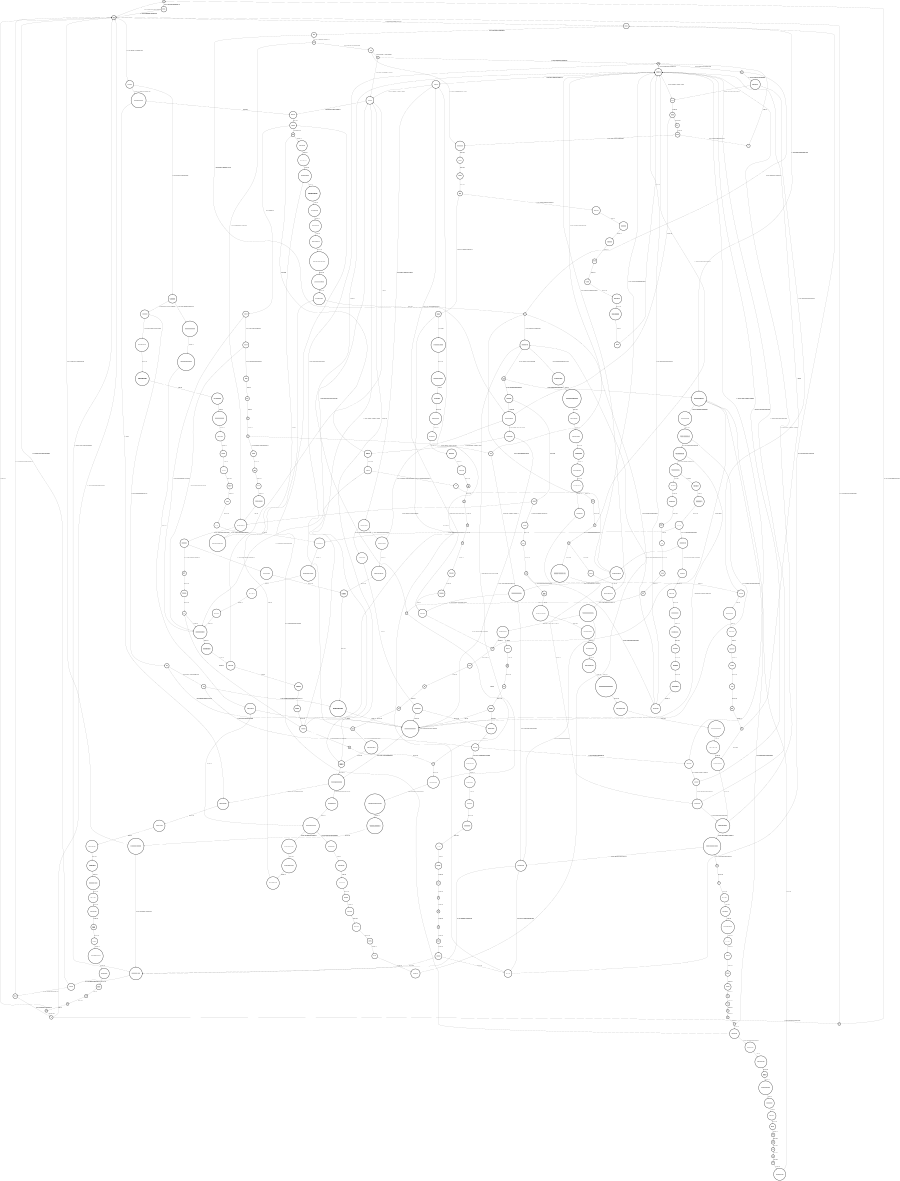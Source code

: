 digraph  {
size = "6,8.5";
ratio = "fill";
node
[shape = circle];
node [fontsize = 24];
node [penwidth = 5];
edge [fontsize = 24];
node [fontname = "CMU Serif Roman"];
graph [fontname = "CMU Serif Roman"];
edge [fontname = "CMU Serif Roman"];
A -> QQ [label = "1|0:0.03292181069958848\l"];
A -> SSSS [label = "0|0:0.9670781893004116\l"];
B -> EE [label = "0|0:0.25\l"];
B -> QQ [label = "1|0:0.75\l"];
C -> R [label = "0|0:0.9580246913580247\l"];
C -> SSSSSS [label = "1|0:0.04197530864197531\l"];
D -> A [label = "0|0:0.9700598802395209\l"];
D -> QQ [label = "1|0:0.029940119760479042\l"];
E -> B [label = "0|0:1.0\l"];
F -> QQQQ [label = "1|0:0.5\l"];
F -> SSSSSSSSSSS [label = "0|0:0.5\l"];
G -> IIIIIII [label = "1|0:0.05\l"];
G -> QQQQQQQQQQQ [label = "0|0:0.95\l"];
H -> ZZZ [label = "0|0:1.0\l"];
I -> T [label = "0|0:0.5\l"];
I -> QQQQ [label = "1|0:0.5\l"];
J -> G [label = "0|0:0.9090909090909091\l"];
J -> QQQQ [label = "1|0:0.09090909090909091\l"];
K -> P [label = "0|0:1.0\l"];
L -> AAAAAAA [label = "0|0:1.0\l"];
M -> TT [label = "1|0:1.0\l"];
N -> L [label = "1|0:1.0\l"];
O -> N [label = "1|0:1.0\l"];
P -> LLLLLLL [label = "1|0:1.0\l"];
Q -> S [label = "0|0:0.958997722095672\l"];
Q -> BBBBBBB [label = "1|0:0.04100227790432802\l"];
R -> Q [label = "0|0:0.9799107142857143\l"];
R -> QQQQ [label = "1|0:0.020089285714285716\l"];
S -> NNNNNN [label = "1|0:0.0457516339869281\l"];
S -> RRRRRRRRRR [label = "0|0:0.954248366013072\l"];
T -> SSSSSSSSSS [label = "0|0:1.0\l"];
U -> YYY [label = "0|0:0.9655172413793104\l"];
U -> XXXX [label = "1|0:0.034482758620689655\l"];
V -> U [label = "0|0:1.0\l"];
W -> H [label = "0|0:1.0\l"];
X -> W [label = "0|0:1.0\l"];
Y -> OOOO [label = "0|0:1.0\l"];
Z -> Y [label = "0|0:1.0\l"];
AA -> M [label = "0|0:1.0\l"];
BB -> AA [label = "0|0:1.0\l"];
CC -> BBBB [label = "0|0:1.0\l"];
DD -> R [label = "0|0:0.9333333333333333\l"];
DD -> KKKKKKKKKK [label = "1|0:0.06666666666666667\l"];
EE -> D [label = "0|0:0.9709302325581395\l"];
EE -> QQ [label = "1|0:0.029069767441860465\l"];
FF -> E [label = "0|0:1.0\l"];
GG -> V [label = "0|0:1.0\l"];
HH -> X [label = "0|0:1.0\l"];
II -> T [label = "0|0:1.0\l"];
JJ -> Z [label = "0|0:1.0\l"];
KK -> BB [label = "0|0:1.0\l"];
LL -> R [label = "0|0:1.0\l"];
MM -> SS [label = "0|0:1.0\l"];
NN -> F [label = "0|0:1.0\l"];
OO -> I [label = "0|0:1.0\l"];
PP -> J [label = "0|0:1.0\l"];
QQ -> HHH [label = "0|0:0.8637992831541219\l"];
QQ -> ZZZZZZ [label = "1|0:0.13620071684587814\l"];
RR -> VVVVVVVV [label = "0|0:1.0\l"];
SS -> CCCCCCC [label = "0|0:0.9444444444444444\l"];
SS -> JJJJJJJ [label = "1|0:0.05555555555555555\l"];
TT -> EEEEEEEEEE [label = "0|0:1.0\l"];
UU -> O [label = "0|0:1.0\l"];
VV -> UU [label = "1|0:1.0\l"];
WW -> C [label = "0|0:0.9529411764705882\l"];
WW -> UUUUUU [label = "1|0:0.047058823529411764\l"];
XX -> DD [label = "0|0:1.0\l"];
YY -> WW [label = "0|0:0.9550561797752809\l"];
YY -> WWWWWW [label = "1|0:0.0449438202247191\l"];
ZZ -> XX [label = "0|0:1.0\l"];
AAA -> UUU [label = "0|0:1.0\l"];
BBB -> YY [label = "0|0:0.9468085106382979\l"];
BBB -> GGGGGGGGG [label = "1|0:0.05319148936170213\l"];
CCC -> ZZ [label = "0|0:1.0\l"];
DDD -> LLL [label = "0|0:0.94\l"];
DDD -> GGGGGGGGG [label = "1|0:0.06\l"];
EEE -> AAA [label = "0|0:1.0\l"];
FFF -> DDDD [label = "0|0:1.0\l"];
GGG -> WWW [label = "0|0:1.0\l"];
HHH -> BBB [label = "0|0:0.9591836734693877\l"];
HHH -> DDDDDDDDDD [label = "1|0:0.04081632653061224\l"];
III -> CCC [label = "0|0:0.9375\l"];
III -> DDDDDDDDDD [label = "1|0:0.0625\l"];
JJJ -> CC [label = "0|0:1.0\l"];
KKK -> LL [label = "0|0:0.9787234042553191\l"];
KKK -> UUUUUU [label = "1|0:0.02127659574468085\l"];
LLL -> KKK [label = "0|0:1.0\l"];
MMM -> MM [label = "0|0:1.0\l"];
NNN -> MMM [label = "0|0:0.9473684210526315\l"];
NNN -> WWWWWW [label = "1|0:0.05263157894736842\l"];
OOO -> RRRRRRR [label = "0|0:1.0\l"];
PPP -> OOO [label = "0|0:1.0\l"];
QQQ -> HHHH [label = "0|0:0.95\l"];
QQQ -> OOOOOOOOO [label = "1|0:0.05\l"];
RRR -> QQQ [label = "0|0:0.9523809523809523\l"];
RRR -> XXXXXX [label = "1|0:0.047619047619047616\l"];
SSS -> LLLLLL [label = "0|0:0.9811320754716981\l"];
SSS -> BBBBBBBBBBBB [label = "1|0:0.018867924528301886\l"];
TTT -> SSS [label = "0|0:0.9137931034482759\l"];
TTT -> HHHHHHHHHHH [label = "1|0:0.08620689655172414\l"];
UUU -> OO [label = "0|0:1.0\l"];
VVV -> PP [label = "0|0:1.0\l"];
WWW -> VV [label = "0|0:1.0\l"];
XXX -> EE [label = "0|0:0.9735349716446124\l"];
XXX -> QQ [label = "1|0:0.026465028355387523\l"];
YYY -> QQQQ [label = "1|0:0.14285714285714285\l"];
YYY -> NNNNNNNNNN [label = "0|0:0.8571428571428571\l"];
ZZZ -> XXXXX [label = "0|0:1.0\l"];
AAAA -> FFFF [label = "0|0:0.9666666666666667\l"];
AAAA -> DDDDDDDDD [label = "1|0:0.03333333333333333\l"];
BBBB -> PPPPPPPP [label = "0|0:0.0\l"];
BBBB -> HHHHHHHHHHH [label = "1|0:1.0\l"];
CCCC -> AAAA [label = "0|0:0.967741935483871\l"];
CCCC -> DDDDDDDDD [label = "1|0:0.03225806451612903\l"];
DDDD -> IIII [label = "0|0:1.0\l"];
EEEE -> FF [label = "0|0:1.0\l"];
FFFF -> GG [label = "0|0:1.0\l"];
GGGG -> HH [label = "0|0:1.0\l"];
HHHH -> II [label = "0|0:0.9772727272727273\l"];
HHHH -> SSSSSS [label = "1|0:0.022727272727272728\l"];
IIII -> HHHH [label = "0|0:0.8\l"];
IIII -> DDDDDDDDD [label = "1|0:0.2\l"];
JJJJ -> JJ [label = "0|0:1.0\l"];
KKKK -> KK [label = "0|0:1.0\l"];
LLLL -> NN [label = "0|0:1.0\l"];
MMMM -> III [label = "0|0:0.8823529411764706\l"];
MMMM -> IIIIIIIIII [label = "1|0:0.11764705882352941\l"];
NNNN -> MMMM [label = "1|0:1.0\l"];
OOOO -> NNNN [label = "0|0:1.0\l"];
PPPP -> ZZZZ [label = "0|0:1.0\l"];
QQQQ -> IIIII [label = "0|0:0.9428571428571428\l"];
QQQQ -> IIIIIIIIII [label = "1|0:0.05714285714285714\l"];
RRRR -> QQQQ [label = "1|0:1.0\l"];
SSSS -> QQ [label = "1|0:0.04468085106382979\l"];
TTTT -> PPPPPPP [label = "0|0:1.0\l"];
UUUU -> QQQQ [label = "1|0:0.01818181818181818\l"];
UUUU -> YYYYYYYY [label = "0|0:0.9818181818181818\l"];
VVVV -> TTTT [label = "0|0:1.0\l"];
WWWW -> QQQQ [label = "1|0:0.017857142857142856\l"];
WWWW -> UUUU [label = "0|0:0.9821428571428571\l"];
XXXX -> JJJJJJ [label = "0|0:1.0\l"];
YYYY -> XXXXXXXX [label = "1|0:1.0\l"];
ZZZZ -> YYYY [label = "0|0:1.0\l"];
AAAAA -> JJJ [label = "0|0:1.0\l"];
BBBBB -> VVV [label = "0|0:0.9166666666666666\l"];
BBBBB -> DDDDDDDDD [label = "1|0:0.08333333333333333\l"];
CCCCC -> PPPP [label = "0|0:1.0\l"];
DDDDD -> NNN [label = "0|0:0.95\l"];
DDDDD -> GGGGGGGGG [label = "1|0:0.05\l"];
EEEEE -> RR [label = "1|0:0.03125\l"];
EEEEE -> CCCC [label = "0|0:0.96875\l"];
FFFFF -> RRR [label = "0|0:1.0\l"];
GGGGG -> PPP [label = "0|0:1.0\l"];
HHHHH -> TTT [label = "0|0:0.9830508474576272\l"];
HHHHH -> CCCCCCCCCC [label = "1|0:0.01694915254237288\l"];
IIIII -> DDD [label = "0|0:1.0\l"];
JJJJJ -> DDDDD [label = "0|0:0.9090909090909091\l"];
JJJJJ -> DDDDDDDDDD [label = "1|0:0.09090909090909091\l"];
KKKKK -> EEEEE [label = "0|0:1.0\l"];
LLLLL -> FFFFF [label = "0|0:1.0\l"];
MMMMM -> EEE [label = "0|0:1.0\l"];
NNNNN -> FFF [label = "0|0:0.9523809523809523\l"];
NNNNN -> UUUUUUUU [label = "1|0:0.047619047619047616\l"];
OOOOO -> GGGGG [label = "0|0:1.0\l"];
PPPPP -> GGG [label = "0|0:1.0\l"];
QQQQQ -> HHHHH [label = "0|0:0.9672131147540983\l"];
QQQQQ -> HHHHHHHHHH [label = "1|0:0.03278688524590164\l"];
RRRRR -> RR [label = "1|0:0.04\l"];
RRRRR -> BBBBB [label = "0|0:0.96\l"];
SSSSS -> CCCCC [label = "0|0:1.0\l"];
TTTTT -> LLLL [label = "0|0:1.0\l"];
UUUUU -> TTTTT [label = "0|0:1.0\l"];
VVVVV -> QQ [label = "1|0:0.022181146025878003\l"];
VVVVV -> XXX [label = "0|0:0.977818853974122\l"];
WWWWW -> EEEE [label = "0|0:1.0\l"];
XXXXX -> TTTTTT [label = "1|0:1.0\l"];
XXXXX -> HHHHHHHH [label = "0|0:0.0\l"];
YYYYY -> GGGG [label = "0|0:1.0\l"];
ZZZZZ -> HHHH [label = "0|0:1.0\l"];
AAAAAA -> KKKKKK [label = "0|0:1.0\l"];
BBBBBB -> JJJJ [label = "0|0:1.0\l"];
CCCCCC -> KKKK [label = "0|0:1.0\l"];
DDDDDD -> YYYYY [label = "0|0:1.0\l"];
EEEEEE -> ZZZZZ [label = "0|0:1.0\l"];
FFFFFF -> AAAAAA [label = "0|0:1.0\l"];
GGGGGG -> BBBBBB [label = "0|0:1.0\l"];
HHHHHH -> CCCCCC [label = "0|0:1.0\l"];
IIIIII -> OOOOOOO [label = "0|0:1.0\l"];
JJJJJJ -> IIIIII [label = "0|0:1.0\l"];
KKKKKK -> VVVV [label = "0|0:1.0\l"];
LLLLLL -> WWWW [label = "0|0:0.9824561403508771\l"];
LLLLLL -> CCCCCCCCC [label = "1|0:0.017543859649122806\l"];
MMMMMM -> III [label = "0|0:0.5\l"];
MMMMMM -> AAAAA [label = "1|0:0.5\l"];
NNNNNN -> JJJJJ [label = "0|0:0.9565217391304348\l"];
NNNNNN -> PPPPPPPPPP [label = "1|0:0.043478260869565216\l"];
OOOOOO -> ZZZZZZZ [label = "1|0:0.058823529411764705\l"];
OOOOOO -> RRRRRRRRRR [label = "0|0:0.9411764705882353\l"];
PPPPPP -> OOOOOO [label = "0|0:0.9444444444444444\l"];
PPPPPP -> XXXXXXXX [label = "1|0:0.05555555555555555\l"];
QQQQQQ -> PPPPPP [label = "0|0:1.0\l"];
RRRRRR -> QQQQQQ [label = "0|0:1.0\l"];
SSSSSS -> KKKKK [label = "0|0:0.8571428571428571\l"];
SSSSSS -> JJJJJJJJJJ [label = "1|0:0.14285714285714285\l"];
TTTTTT -> HHH [label = "0|0:0.7272727272727273\l"];
TTTTTT -> IIIIIIIIII [label = "1|0:0.2727272727272727\l"];
UUUUUU -> LLLLL [label = "0|0:1.0\l"];
VVVVVV -> MMMMM [label = "0|0:1.0\l"];
WWWWWW -> NNNNN [label = "0|0:0.9545454545454546\l"];
WWWWWW -> MMMMMMMMM [label = "1|0:0.045454545454545456\l"];
XXXXXX -> OOOOO [label = "0|0:1.0\l"];
YYYYYY -> PPPPP [label = "0|0:1.0\l"];
ZZZZZZ -> QQQQQ [label = "0|0:0.8026315789473685\l"];
ZZZZZZ -> GGGGGGGGGG [label = "1|0:0.19736842105263158\l"];
AAAAAAA -> EEEEE [label = "0|0:0.6666666666666666\l"];
AAAAAAA -> LLLLLLLLL [label = "1|0:0.3333333333333333\l"];
BBBBBBB -> IIIII [label = "0|0:0.9444444444444444\l"];
BBBBBBB -> IIIIIIIII [label = "1|0:0.05555555555555555\l"];
CCCCCCC -> S [label = "0|0:0.9444444444444444\l"];
CCCCCCC -> QQQQ [label = "1|0:0.05555555555555555\l"];
DDDDDDD -> CCCCCCC [label = "0|0:1.0\l"];
EEEEEEE -> DDDDDDD [label = "0|0:1.0\l"];
FFFFFFF -> EEEEEEE [label = "0|0:1.0\l"];
GGGGGGG -> FFFFFFF [label = "0|0:1.0\l"];
HHHHHHH -> GGGGGGG [label = "0|0:1.0\l"];
IIIIIII -> IIIIIIIII [label = "1|0:1.0\l"];
JJJJJJJ -> AAAAAAAAAAAA [label = "1|0:1.0\l"];
KKKKKKK -> MMMMMMM [label = "0|0:1.0\l"];
LLLLLLL -> KKKKKKK [label = "1|0:1.0\l"];
MMMMMMM -> YYYYYY [label = "1|0:1.0\l"];
NNNNNNN -> HHHHHHHHH [label = "1|0:1.0\l"];
OOOOOOO -> WWWWWW [label = "1|0:1.0\l"];
PPPPPPP -> NNNNNN [label = "1|0:1.0\l"];
QQQQQQQ -> RRRR [label = "0|0:1.0\l"];
RRRRRRR -> QQQQQQQ [label = "0|0:1.0\l"];
SSSSSSS -> DDDDDD [label = "0|0:1.0\l"];
TTTTTTT -> EEEEEE [label = "0|0:0.9\l"];
TTTTTTT -> EEEEEEEEEEE [label = "1|0:0.1\l"];
UUUUUUU -> FFFFFF [label = "0|0:1.0\l"];
VVVVVVV -> GGGGGG [label = "0|0:1.0\l"];
WWWWWWW -> HHHHHH [label = "0|0:1.0\l"];
XXXXXXX -> UUUUU [label = "0|0:1.0\l"];
YYYYYYY -> HHHHHHH [label = "0|0:1.0\l"];
ZZZZZZZ -> YYYYYYY [label = "0|0:1.0\l"];
AAAAAAAA -> SSSSSSS [label = "0|0:1.0\l"];
BBBBBBBB -> TTTTTTT [label = "0|0:1.0\l"];
CCCCCCCC -> UUUUUUU [label = "0|0:1.0\l"];
DDDDDDDD -> VVVVVVV [label = "0|0:1.0\l"];
EEEEEEEE -> RRRRR [label = "0|0:0.8928571428571429\l"];
EEEEEEEE -> HHHHHHHHHHH [label = "1|0:0.10714285714285714\l"];
FFFFFFFF -> SSSSS [label = "0|0:1.0\l"];
GGGGGGGG -> XXXXXXX [label = "0|0:1.0\l"];
HHHHHHHH -> QQ [label = "1|0:0.019927536231884056\l"];
HHHHHHHH -> VVVVV [label = "0|0:0.980072463768116\l"];
IIIIIIII -> MMMMMMMM [label = "0|0:1.0\l"];
JJJJJJJJ -> IIIIIIII [label = "0|0:1.0\l"];
KKKKKKKK -> JJJJJJJJ [label = "0|0:1.0\l"];
LLLLLLLL -> KKKKKKKK [label = "0|0:1.0\l"];
MMMMMMMM -> WWWWW [label = "0|0:1.0\l"];
NNNNNNNN -> RRRRRR [label = "0|0:0.9\l"];
NNNNNNNN -> VVVVVV [label = "1|0:0.1\l"];
OOOOOOOO -> LLLLLLLL [label = "0|0:1.0\l"];
PPPPPPPP -> LLLLLL [label = "0|0:1.0\l"];
QQQQQQQQ -> NNNNNNNN [label = "0|0:0.9523809523809523\l"];
QQQQQQQQ -> HHHHHHHHHHH [label = "1|0:0.047619047619047616\l"];
RRRRRRRR -> OOOOOOOO [label = "0|0:1.0\l"];
SSSSSSSS -> PPPPPPPP [label = "0|0:1.0\l"];
SSSSSSSS -> HHHHHHHHHHH [label = "1|0:0.0\l"];
TTTTTTTT -> IIIIIIIIIII [label = "0|0:1.0\l"];
UUUUUUUU -> JJJJJJJJJJJ [label = "0|0:1.0\l"];
VVVVVVVV -> PPPPPPPPP [label = "0|0:1.0\l"];
WWWWWWWW -> TTTTTTTT [label = "0|0:1.0\l"];
XXXXXXXX -> WWWWWWWW [label = "0|0:1.0\l"];
YYYYYYYY -> QQQQ [label = "1|0:0.01818181818181818\l"];
YYYYYYYY -> RRRRRRRRRRR [label = "0|0:0.9818181818181818\l"];
ZZZZZZZZ -> YYYYYYYY [label = "0|0:1.0\l"];
AAAAAAAAA -> ZZZZZZZZ [label = "0|0:1.0\l"];
BBBBBBBBB -> AAAAAAAAA [label = "0|0:1.0\l"];
CCCCCCCCC -> AAAAAAAA [label = "0|0:1.0\l"];
DDDDDDDDD -> BBBBBBBB [label = "0|0:1.0\l"];
EEEEEEEEE -> CCCCCCCC [label = "0|0:1.0\l"];
FFFFFFFFF -> DDDDDDDD [label = "0|0:1.0\l"];
GGGGGGGGG -> EEEEEEEE [label = "0|0:0.9655172413793104\l"];
GGGGGGGGG -> LLLLLLLLLLL [label = "1|0:0.034482758620689655\l"];
HHHHHHHHH -> FFFFFFFF [label = "0|0:1.0\l"];
IIIIIIIII -> GGGGGGGG [label = "0|0:1.0\l"];
JJJJJJJJJ -> WWWWWWW [label = "0|0:1.0\l"];
KKKKKKKKK -> JJJJJJJJJ [label = "0|0:1.0\l"];
LLLLLLLLL -> KKKKKKKKK [label = "1|0:1.0\l"];
MMMMMMMMM -> SSSSSS [label = "1|0:1.0\l"];
NNNNNNNNN -> FFFFFFFFF [label = "1|0:1.0\l"];
OOOOOOOOO -> NNNNNNNNN [label = "0|0:1.0\l"];
PPPPPPPPP -> EEEEEEEEEEE [label = "1|0:1.0\l"];
QQQQQQQQQ -> QQQQQQQQ [label = "0|0:0.9545454545454546\l"];
QQQQQQQQQ -> HHHHHHHHHHH [label = "1|0:0.045454545454545456\l"];
RRRRRRRRR -> RRRRRRRR [label = "0|0:1.0\l"];
SSSSSSSSS -> SSSSSSSS [label = "0|0:1.0\l"];
TTTTTTTTT -> DDDDDDDDDDD [label = "0|0:0.5\l"];
TTTTTTTTT -> HHHHHHHHHHH [label = "1|0:0.5\l"];
UUUUUUUUU -> QQQQQQQQQ [label = "0|0:1.0\l"];
VVVVVVVVV -> RRRRRRRRR [label = "0|0:1.0\l"];
WWWWWWWWW -> TTTTTTTTT [label = "0|0:1.0\l"];
XXXXXXXXX -> SSSSSSSSS [label = "0|0:0.8333333333333334\l"];
XXXXXXXXX -> LLLLLLLLLLL [label = "1|0:0.16666666666666666\l"];
YYYYYYYYY -> TTTTTT [label = "1|0:0.019193857965451054\l"];
YYYYYYYYY -> HHHHHHHH [label = "0|0:0.980806142034549\l"];
ZZZZZZZZZ -> BBBBBBBBB [label = "0|0:1.0\l"];
AAAAAAAAAA -> ZZZZZZZZZ [label = "0|0:1.0\l"];
BBBBBBBBBB -> NNNNNNN [label = "0|0:1.0\l"];
CCCCCCCCCC -> BBBBBBBBBB [label = "0|0:1.0\l"];
DDDDDDDDDD -> L [label = "1|0:0.08333333333333333\l"];
DDDDDDDDDD -> UUUUUUUUU [label = "0|0:0.9166666666666666\l"];
EEEEEEEEEE -> DDDDDDDDDD [label = "1|0:1.0\l"];
FFFFFFFFFF -> VVVVVVVVV [label = "0|0:1.0\l"];
GGGGGGGGGG -> KKKKK [label = "0|0:0.8\l"];
GGGGGGGGGG -> FFFFFFFFFF [label = "1|0:0.2\l"];
HHHHHHHHHH -> WWWWWWWWW [label = "0|0:1.0\l"];
IIIIIIIIII -> SSSSSS [label = "1|0:0.14285714285714285\l"];
IIIIIIIIII -> XXXXXXXXX [label = "0|0:0.8571428571428571\l"];
JJJJJJJJJJ -> SSSSSS [label = "1|0:0.25\l"];
JJJJJJJJJJ -> GGGGGGGGGGG [label = "0|0:0.75\l"];
KKKKKKKKKK -> JJJJJJJJJJ [label = "1|0:1.0\l"];
LLLLLLLLLL -> AAAAAAAAAA [label = "0|0:1.0\l"];
MMMMMMMMMM -> LLLLLLLLLL [label = "0|0:1.0\l"];
NNNNNNNNNN -> MMMM [label = "1|0:0.034261241970021415\l"];
NNNNNNNNNN -> YYYYYYYYY [label = "0|0:0.9657387580299786\l"];
OOOOOOOOOO -> QQ [label = "1|0:0.046511627906976744\l"];
OOOOOOOOOO -> HHHHHHHH [label = "0|0:0.9534883720930233\l"];
PPPPPPPPPP -> MMMMMMMMMM [label = "0|0:1.0\l"];
QQQQQQQQQQ -> OOOOOOOOOO [label = "0|0:1.0\l"];
RRRRRRRRRR -> QQQQ [label = "1|0:0.024229074889867842\l"];
RRRRRRRRRR -> NNNNNNNNNN [label = "0|0:0.9757709251101322\l"];
SSSSSSSSSS -> NNNNNN [label = "1|0:0.022727272727272728\l"];
SSSSSSSSSS -> MMMMMMMMMMM [label = "0|0:0.9772727272727273\l"];
TTTTTTTTTT -> S [label = "0|0:1.0\l"];
UUUUUUUUUU -> TTTTTTTTTT [label = "0|0:1.0\l"];
VVVVVVVVVV -> TTTTTTTTTT [label = "0|0:1.0\l"];
WWWWWWWWWW -> UUUUUUUUUU [label = "0|0:1.0\l"];
XXXXXXXXXX -> WWWWWWWWWW [label = "0|0:1.0\l"];
YYYYYYYYYY -> XXXXXXXXXX [label = "0|0:1.0\l"];
ZZZZZZZZZZ -> YYYYYYYYYY [label = "0|0:1.0\l"];
AAAAAAAAAAA -> VVVVVVVVVV [label = "0|0:1.0\l"];
BBBBBBBBBBB -> ZZZZZZZZZZ [label = "0|0:1.0\l"];
CCCCCCCCCCC -> AAAAAAAAAAA [label = "0|0:1.0\l"];
DDDDDDDDDDD -> EEEEEEEEE [label = "1|0:0.05263157894736842\l"];
DDDDDDDDDDD -> CCCCCCCCCCC [label = "0|0:0.9473684210526315\l"];
EEEEEEEEEEE -> BBBBBBBBBBB [label = "0|0:1.0\l"];
FFFFFFFFFFF -> DDDDDDDDDDD [label = "0|0:1.0\l"];
GGGGGGGGGGG -> FFFFFFFFFF [label = "1|0:0.05263157894736842\l"];
GGGGGGGGGGG -> FFFFFFFFFFF [label = "0|0:0.9473684210526315\l"];
HHHHHHHHHHH -> GGGGGGGGGGG [label = "0|0:0.9411764705882353\l"];
HHHHHHHHHHH -> HHHHHHHHHHH [label = "1|0:0.058823529411764705\l"];
IIIIIIIIIII -> DDDDDDDDD [label = "1|0:1.0\l"];
JJJJJJJJJJJ -> BBBBBBBBBBBB [label = "0|0:1.0\l"];
KKKKKKKKKKK -> JJJJJJJJJJJ [label = "0|0:1.0\l"];
LLLLLLLLLLL -> KKKKKKKKKKK [label = "0|0:1.0\l"];
MMMMMMMMMMM -> QQQQQQQQQQ [label = "0|0:1.0\l"];
NNNNNNNNNNN -> MMMMMM [label = "1|0:0.1111111111111111\l"];
NNNNNNNNNNN -> YYYYYYYYY [label = "0|0:0.8888888888888888\l"];
OOOOOOOOOOO -> K [label = "1|0:0.01818181818181818\l"];
OOOOOOOOOOO -> YYYYYYYYY [label = "0|0:0.9818181818181818\l"];
PPPPPPPPPPP -> QQQQ [label = "1|0:0.05263157894736842\l"];
PPPPPPPPPPP -> NNNNNNNNNNN [label = "0|0:0.9473684210526315\l"];
QQQQQQQQQQQ -> PPPPPPPPPPP [label = "0|0:1.0\l"];
RRRRRRRRRRR -> QQQQ [label = "1|0:0.017857142857142856\l"];
RRRRRRRRRRR -> OOOOOOOOOOO [label = "0|0:0.9821428571428571\l"];
SSSSSSSSSSS -> RRRRRRRRRRR [label = "0|0:1.0\l"];
TTTTTTTTTTT -> SSSSSSSSSSS [label = "0|0:1.0\l"];
UUUUUUUUUUU -> TTTTTTTTTTT [label = "0|0:1.0\l"];
VVVVVVVVVVV -> UUUUUUUUUUU [label = "0|0:1.0\l"];
WWWWWWWWWWW -> VVVVVVVVVVV [label = "0|0:1.0\l"];
XXXXXXXXXXX -> WWWWWWWWWWW [label = "0|0:1.0\l"];
YYYYYYYYYYY -> XXXXXXXXXXX [label = "0|0:1.0\l"];
ZZZZZZZZZZZ -> YYYYYYYYYYY [label = "0|0:1.0\l"];
AAAAAAAAAAAA -> ZZZZZZZZZZZ [label = "0|0:1.0\l"];
BBBBBBBBBBBB -> HHHHHHHHHHH [label = "1|0:1.0\l"];
}
